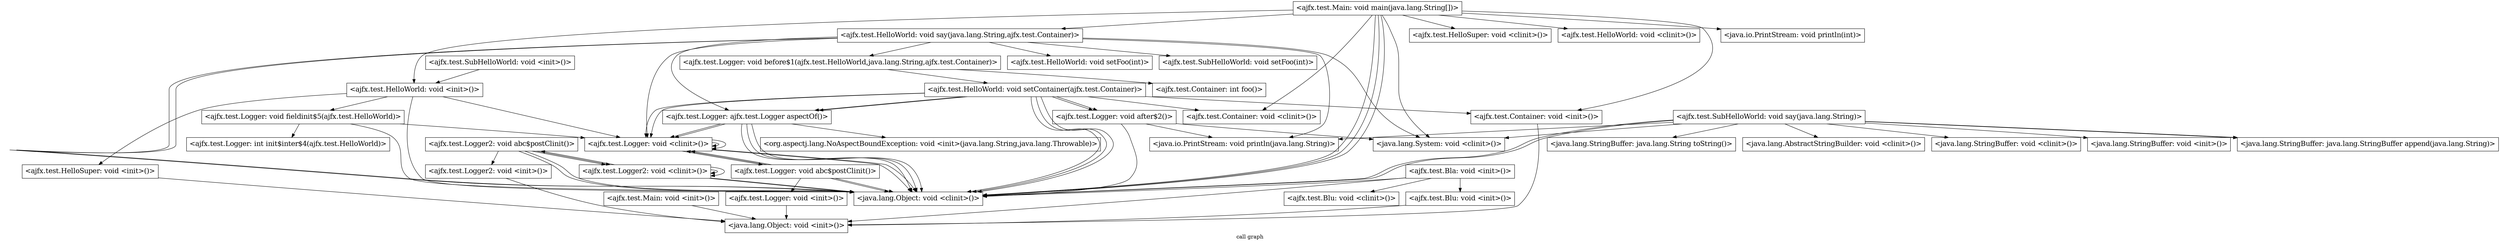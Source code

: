 digraph "call graph" {
    label="call graph";
    "head0" [label="<ajfx.test.Logger: void after$2()>",fontsize=18,shape=box,];
    "head1" [label="<java.lang.System: void <clinit>()>",fontsize=18,shape=box,];
    "head0"->"head1";
    "head2" [label="<java.lang.Object: void <clinit>()>",fontsize=18,shape=box,];
    "head0"->"head2";
    "head3" [label="<ajfx.test.HelloWorld: void <init>()>",fontsize=18,shape=box,];
    "head4" [label="<ajfx.test.Logger: void <clinit>()>",fontsize=18,shape=box,];
    "head3"->"head4";
    "head5" [label="<ajfx.test.Logger: void fieldinit$5(ajfx.test.HelloWorld)>",fontsize=18,shape=box,];
    "head3"->"head5";
    "head3"->"head2";
    "head4"->"head4";
    "head6" [label="<ajfx.test.Logger: void abc$postClinit()>",fontsize=18,shape=box,];
    "head4"->"head6";
    "head4"->"head2";
    "head4"->"head4";
    "head4"->"head2";
    "head7" [label="<ajfx.test.Logger2: void abc$postClinit()>",fontsize=18,shape=box,];
    "head8" [label="<ajfx.test.Logger2: void <clinit>()>",fontsize=18,shape=box,];
    "head7"->"head8";
    "head7"->"head2";
    "head7"->"head8";
    "head7"->"head2";
    "head9" [label="<ajfx.test.HelloWorld: void setContainer(ajfx.test.Container)>",fontsize=18,shape=box,];
    "head10" [label="<ajfx.test.Container: void <clinit>()>",fontsize=18,shape=box,];
    "head9"->"head10";
    "head11" [label="<ajfx.test.Logger: ajfx.test.Logger aspectOf()>",fontsize=18,shape=box,];
    "head9"->"head11";
    "head9"->"head11";
    "head9"->"head2";
    "head9"->"head4";
    "head9"->"head2";
    "head9"->"head4";
    "head9"->"head2";
    "head12" [label="<ajfx.test.Bla: void <init>()>",fontsize=18,shape=box,];
    "head13" [label="<ajfx.test.Blu: void <clinit>()>",fontsize=18,shape=box,];
    "head12"->"head13";
    "head12"->"head2";
    "head14" [label="<ajfx.test.HelloWorld: void say(java.lang.String,ajfx.test.Container)>",fontsize=18,shape=box,];
    "head14"->"head4";
    "head14"->"head11";
    "head14"->"head2";
    "head14"->"head1";
    "head14"->"head2";
    "head15" [label="<ajfx.test.Main: void main(java.lang.String[])>",fontsize=18,shape=box,];
    "head15"->"head10";
    "head15"->"head2";
    "head15"->"head1";
    "head15"->"head2";
    "head16" [label="<ajfx.test.HelloSuper: void <clinit>()>",fontsize=18,shape=box,];
    "head15"->"head16";
    "head17" [label="<ajfx.test.HelloWorld: void <clinit>()>",fontsize=18,shape=box,];
    "head15"->"head17";
    "head15"->"head2";
    "head18" [label="<ajfx.test.SubHelloWorld: void say(java.lang.String)>",fontsize=18,shape=box,];
    "head18"->"head1";
    "head18"->"head2";
    "head19" [label="<java.lang.AbstractStringBuilder: void <clinit>()>",fontsize=18,shape=box,];
    "head18"->"head19";
    "head20" [label="<java.lang.StringBuffer: void <clinit>()>",fontsize=18,shape=box,];
    "head18"->"head20";
    "head18"->"head2";
    "head8"->"head8";
    "head8"->"head7";
    "head8"->"head2";
    "head8"->"head8";
    "head8"->"head2";
    "head5"->"head4";
    "head21" [label="<ajfx.test.Logger: int init$inter$4(ajfx.test.HelloWorld)>",fontsize=18,shape=box,];
    "head5"->"head21";
    "head5"->"head2";
    "head6"->"head4";
    "head6"->"head2";
    "head6"->"head4";
    "head6"->"head2";
    "head11"->"head4";
    "head11"->"head2";
    "head11"->"head4";
    "head11"->"head2";
    "head11"->"head2";
    "head22" [label="<ajfx.test.Logger: void before$1(ajfx.test.HelloWorld,java.lang.String,ajfx.test.Container)>",fontsize=18,shape=box,];
    "head22"->"head9";
    "head23" [label="<ajfx.test.Container: int foo()>",fontsize=18,shape=box,];
    "head22"->"head23";
    "head24" [label="<java.io.PrintStream: void println(java.lang.String)>",fontsize=18,shape=box,];
    "head0"->"head24";
    "head25" [label="<ajfx.test.HelloSuper: void <init>()>",fontsize=18,shape=box,];
    "head26" [label="<java.lang.Object: void <init>()>",fontsize=18,shape=box,];
    "head25"->"head26";
    "head3"->"head25";
    "head27" [label="<ajfx.test.Blu: void <init>()>",fontsize=18,shape=box,];
    "head27"->"head26";
    "head28" [label="<ajfx.test.Logger2: void <init>()>",fontsize=18,shape=box,];
    "head7"->"head28";
    "head29" [label="<ajfx.test.Logger: void <init>()>",fontsize=18,shape=box,];
    "head29"->"head26";
    "head30" [label="<ajfx.test.SubHelloWorld: void <init>()>",fontsize=18,shape=box,];
    "head30"->"head3";
    "head31" [label="<ajfx.test.Container: void <init>()>",fontsize=18,shape=box,];
    "head9"->"head31";
    "head9"->"head0";
    "head9"->"head0";
    "head12"->"head26";
    "head12"->"head27";
    "head14"->"head22";
    "head14"->"head24";
    "head32" [label="<ajfx.test.HelloWorld: void setFoo(int)>",fontsize=18,shape=box,];
    "head14"->"head32";
    "head33" [label="<ajfx.test.SubHelloWorld: void setFoo(int)>",fontsize=18,shape=box,];
    "head14"->"head33";
    "head15"->"head31";
    "head15"->"head3";
    "head15"->"head14";
    "head34" [label="<java.io.PrintStream: void println(int)>",fontsize=18,shape=box,];
    "head15"->"head34";
    "head35" [label="<java.lang.StringBuffer: void <init>()>",fontsize=18,shape=box,];
    "head18"->"head35";
    "head36" [label="<java.lang.StringBuffer: java.lang.StringBuffer append(java.lang.String)>",fontsize=18,shape=box,];
    "head18"->"head36";
    "head18"->"head36";
    "head37" [label="<java.lang.StringBuffer: java.lang.String toString()>",fontsize=18,shape=box,];
    "head18"->"head37";
    "head18"->"head24";
    "head31"->"head26";
    "head38" [label="<ajfx.test.Main: void <init>()>",fontsize=18,shape=box,];
    "head38"->"head26";
    "head28"->"head26";
    "head6"->"head29";
    "head39" [label="<org.aspectj.lang.NoAspectBoundException: void <init>(java.lang.String,java.lang.Throwable)>",fontsize=18,shape=box,];
    "head11"->"head39";
}
